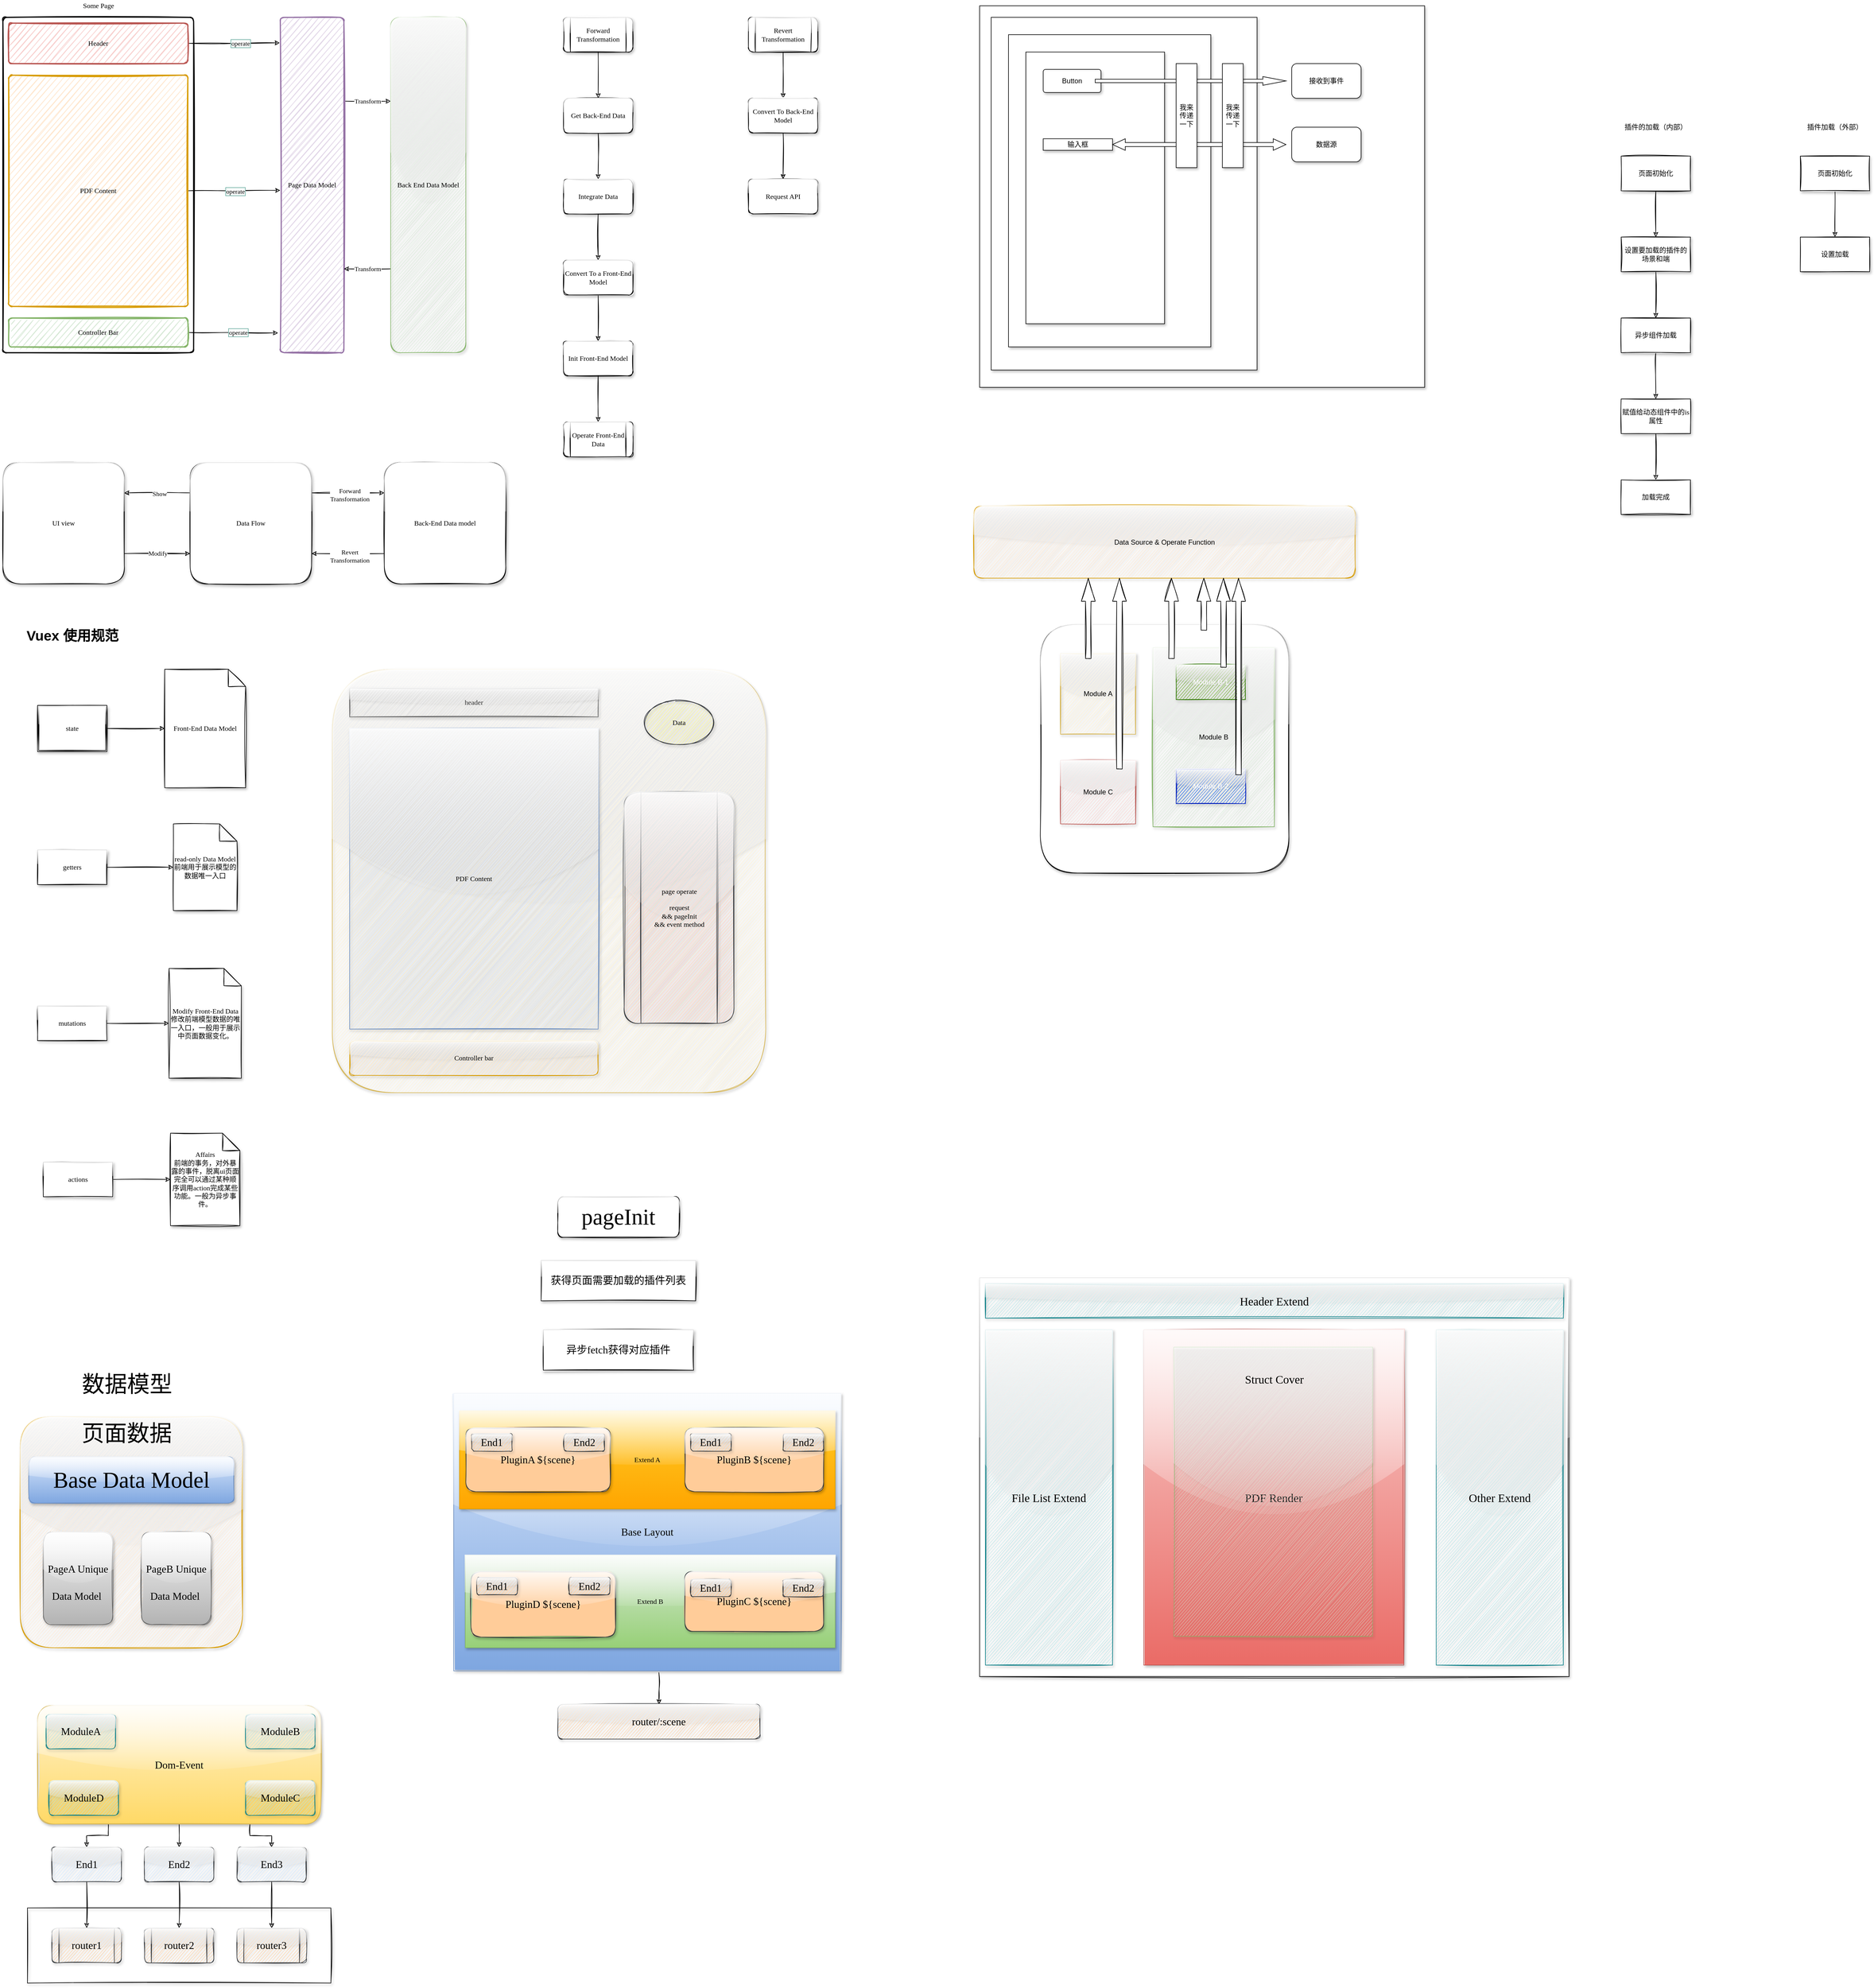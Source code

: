 <mxfile version="14.2.6" type="github">
  <diagram id="ufc3UpPQxjtCwLvqwBDd" name="Page-1">
    <mxGraphModel dx="1426" dy="768" grid="1" gridSize="10" guides="1" tooltips="1" connect="1" arrows="1" fold="1" page="1" pageScale="1" pageWidth="827" pageHeight="1169" background="none" math="0" shadow="0">
      <root>
        <mxCell id="0" />
        <mxCell id="1" parent="0" />
        <mxCell id="Ofklyt-o_QJBo51mISnL-44" value="" style="rounded=0;whiteSpace=wrap;html=1;shadow=1;glass=1;sketch=1;fontFamily=Comic Sans MS;fontSize=18;fillStyle=auto;fillColor=none;" parent="1" vertex="1">
          <mxGeometry x="122.5" y="3330" width="525" height="130" as="geometry" />
        </mxCell>
        <mxCell id="4br2IXSDRD2dIp-kTlyZ-7" value="" style="rounded=1;whiteSpace=wrap;html=1;absoluteArcSize=1;arcSize=14;strokeWidth=2;shadow=0;sketch=1;fontFamily=Comic Sans MS;" parent="1" vertex="1">
          <mxGeometry x="80" y="60" width="330" height="580" as="geometry" />
        </mxCell>
        <mxCell id="4br2IXSDRD2dIp-kTlyZ-12" style="edgeStyle=orthogonalEdgeStyle;rounded=0;sketch=1;orthogonalLoop=1;jettySize=auto;html=1;exitX=1;exitY=0.5;exitDx=0;exitDy=0;entryX=-0.009;entryY=0.076;entryDx=0;entryDy=0;entryPerimeter=0;shadow=0;fontFamily=Comic Sans MS;" parent="1" source="4br2IXSDRD2dIp-kTlyZ-8" target="4br2IXSDRD2dIp-kTlyZ-11" edge="1">
          <mxGeometry relative="1" as="geometry" />
        </mxCell>
        <mxCell id="4br2IXSDRD2dIp-kTlyZ-15" value="operate" style="edgeLabel;html=1;align=center;verticalAlign=middle;resizable=0;points=[];fontFamily=Comic Sans MS;labelBorderColor=#67AB9F;" parent="4br2IXSDRD2dIp-kTlyZ-12" vertex="1" connectable="0">
          <mxGeometry x="-0.111" y="1" relative="1" as="geometry">
            <mxPoint x="20" y="1" as="offset" />
          </mxGeometry>
        </mxCell>
        <mxCell id="4br2IXSDRD2dIp-kTlyZ-8" value="Header" style="rounded=1;whiteSpace=wrap;html=1;absoluteArcSize=1;arcSize=14;strokeWidth=2;shadow=0;sketch=1;fontFamily=Comic Sans MS;fillColor=#f8cecc;strokeColor=#b85450;" parent="1" vertex="1">
          <mxGeometry x="90" y="70" width="310" height="70" as="geometry" />
        </mxCell>
        <mxCell id="4br2IXSDRD2dIp-kTlyZ-13" style="edgeStyle=orthogonalEdgeStyle;rounded=0;sketch=1;orthogonalLoop=1;jettySize=auto;html=1;exitX=1;exitY=0.5;exitDx=0;exitDy=0;entryX=0;entryY=0.516;entryDx=0;entryDy=0;entryPerimeter=0;shadow=0;fontFamily=Comic Sans MS;" parent="1" source="4br2IXSDRD2dIp-kTlyZ-9" target="4br2IXSDRD2dIp-kTlyZ-11" edge="1">
          <mxGeometry relative="1" as="geometry" />
        </mxCell>
        <mxCell id="4br2IXSDRD2dIp-kTlyZ-16" value="operate" style="edgeLabel;html=1;align=center;verticalAlign=middle;resizable=0;points=[];fontFamily=Comic Sans MS;labelBorderColor=#67AB9F;" parent="4br2IXSDRD2dIp-kTlyZ-13" vertex="1" connectable="0">
          <mxGeometry x="0.025" y="-1" relative="1" as="geometry">
            <mxPoint as="offset" />
          </mxGeometry>
        </mxCell>
        <mxCell id="4br2IXSDRD2dIp-kTlyZ-9" value="PDF Content" style="rounded=1;whiteSpace=wrap;html=1;absoluteArcSize=1;arcSize=14;strokeWidth=2;shadow=0;sketch=1;fontFamily=Comic Sans MS;fillColor=#ffe6cc;strokeColor=#d79b00;" parent="1" vertex="1">
          <mxGeometry x="90" y="160" width="310" height="400" as="geometry" />
        </mxCell>
        <mxCell id="4br2IXSDRD2dIp-kTlyZ-14" style="edgeStyle=orthogonalEdgeStyle;rounded=0;sketch=1;orthogonalLoop=1;jettySize=auto;html=1;exitX=1;exitY=0.5;exitDx=0;exitDy=0;entryX=-0.036;entryY=0.941;entryDx=0;entryDy=0;entryPerimeter=0;shadow=0;fontFamily=Comic Sans MS;" parent="1" source="4br2IXSDRD2dIp-kTlyZ-10" target="4br2IXSDRD2dIp-kTlyZ-11" edge="1">
          <mxGeometry relative="1" as="geometry" />
        </mxCell>
        <mxCell id="4br2IXSDRD2dIp-kTlyZ-17" value="operate" style="edgeLabel;html=1;align=center;verticalAlign=middle;resizable=0;points=[];fontFamily=Comic Sans MS;labelBorderColor=#67AB9F;" parent="4br2IXSDRD2dIp-kTlyZ-14" vertex="1" connectable="0">
          <mxGeometry x="-0.026" relative="1" as="geometry">
            <mxPoint x="10" as="offset" />
          </mxGeometry>
        </mxCell>
        <mxCell id="4br2IXSDRD2dIp-kTlyZ-10" value="Controller Bar" style="rounded=1;whiteSpace=wrap;html=1;absoluteArcSize=1;arcSize=14;strokeWidth=2;shadow=0;sketch=1;fontFamily=Comic Sans MS;fillColor=#d5e8d4;strokeColor=#82b366;" parent="1" vertex="1">
          <mxGeometry x="90" y="580" width="310" height="50" as="geometry" />
        </mxCell>
        <mxCell id="4br2IXSDRD2dIp-kTlyZ-32" style="edgeStyle=orthogonalEdgeStyle;rounded=0;sketch=1;orthogonalLoop=1;jettySize=auto;html=1;exitX=1;exitY=0.25;exitDx=0;exitDy=0;entryX=0;entryY=0.25;entryDx=0;entryDy=0;shadow=0;fontFamily=Comic Sans MS;" parent="1" source="4br2IXSDRD2dIp-kTlyZ-11" target="4br2IXSDRD2dIp-kTlyZ-31" edge="1">
          <mxGeometry relative="1" as="geometry" />
        </mxCell>
        <mxCell id="4br2IXSDRD2dIp-kTlyZ-33" value="Transform" style="edgeLabel;html=1;align=center;verticalAlign=middle;resizable=0;points=[];fontFamily=Comic Sans MS;" parent="4br2IXSDRD2dIp-kTlyZ-32" vertex="1" connectable="0">
          <mxGeometry relative="1" as="geometry">
            <mxPoint as="offset" />
          </mxGeometry>
        </mxCell>
        <mxCell id="4br2IXSDRD2dIp-kTlyZ-11" value="Page Data Model" style="rounded=1;whiteSpace=wrap;html=1;absoluteArcSize=1;arcSize=14;strokeWidth=2;shadow=0;sketch=1;fontFamily=Comic Sans MS;fillColor=#e1d5e7;strokeColor=#9673a6;" parent="1" vertex="1">
          <mxGeometry x="560" y="60" width="110" height="580" as="geometry" />
        </mxCell>
        <mxCell id="4br2IXSDRD2dIp-kTlyZ-18" value="Some Page" style="text;html=1;strokeColor=none;fillColor=none;align=center;verticalAlign=middle;whiteSpace=wrap;rounded=0;shadow=0;sketch=1;fontFamily=Comic Sans MS;" parent="1" vertex="1">
          <mxGeometry x="202.5" y="30" width="85" height="20" as="geometry" />
        </mxCell>
        <mxCell id="4br2IXSDRD2dIp-kTlyZ-37" style="edgeStyle=orthogonalEdgeStyle;rounded=0;sketch=1;orthogonalLoop=1;jettySize=auto;html=1;exitX=1;exitY=0.75;exitDx=0;exitDy=0;entryX=0;entryY=0.75;entryDx=0;entryDy=0;shadow=0;fontFamily=Comic Sans MS;" parent="1" source="4br2IXSDRD2dIp-kTlyZ-23" target="4br2IXSDRD2dIp-kTlyZ-24" edge="1">
          <mxGeometry relative="1" as="geometry" />
        </mxCell>
        <mxCell id="4br2IXSDRD2dIp-kTlyZ-38" value="Modify" style="edgeLabel;html=1;align=center;verticalAlign=middle;resizable=0;points=[];fontFamily=Comic Sans MS;" parent="4br2IXSDRD2dIp-kTlyZ-37" vertex="1" connectable="0">
          <mxGeometry x="-0.114" y="2" relative="1" as="geometry">
            <mxPoint x="7" y="1" as="offset" />
          </mxGeometry>
        </mxCell>
        <mxCell id="4br2IXSDRD2dIp-kTlyZ-23" value="UI view" style="whiteSpace=wrap;html=1;aspect=fixed;rounded=1;shadow=1;glass=1;sketch=1;strokeWidth=1;fillColor=#ffffff;gradientColor=none;fontFamily=Comic Sans MS;" parent="1" vertex="1">
          <mxGeometry x="80" y="830" width="210" height="210" as="geometry" />
        </mxCell>
        <mxCell id="4br2IXSDRD2dIp-kTlyZ-35" style="edgeStyle=orthogonalEdgeStyle;rounded=0;sketch=1;orthogonalLoop=1;jettySize=auto;html=1;exitX=0;exitY=0.25;exitDx=0;exitDy=0;entryX=1;entryY=0.25;entryDx=0;entryDy=0;shadow=0;fontFamily=Comic Sans MS;" parent="1" source="4br2IXSDRD2dIp-kTlyZ-24" target="4br2IXSDRD2dIp-kTlyZ-23" edge="1">
          <mxGeometry relative="1" as="geometry" />
        </mxCell>
        <mxCell id="4br2IXSDRD2dIp-kTlyZ-36" value="Show" style="edgeLabel;html=1;align=center;verticalAlign=middle;resizable=0;points=[];fontFamily=Comic Sans MS;" parent="4br2IXSDRD2dIp-kTlyZ-35" vertex="1" connectable="0">
          <mxGeometry x="0.381" y="1" relative="1" as="geometry">
            <mxPoint x="25" as="offset" />
          </mxGeometry>
        </mxCell>
        <mxCell id="4br2IXSDRD2dIp-kTlyZ-58" style="edgeStyle=orthogonalEdgeStyle;rounded=0;sketch=1;orthogonalLoop=1;jettySize=auto;html=1;exitX=1;exitY=0.25;exitDx=0;exitDy=0;entryX=0;entryY=0.25;entryDx=0;entryDy=0;shadow=0;fontFamily=Comic Sans MS;" parent="1" source="4br2IXSDRD2dIp-kTlyZ-24" target="4br2IXSDRD2dIp-kTlyZ-57" edge="1">
          <mxGeometry relative="1" as="geometry" />
        </mxCell>
        <mxCell id="4br2IXSDRD2dIp-kTlyZ-59" value="Forward&lt;br&gt;Transformation" style="edgeLabel;html=1;align=center;verticalAlign=middle;resizable=0;points=[];fontFamily=Comic Sans MS;" parent="4br2IXSDRD2dIp-kTlyZ-58" vertex="1" connectable="0">
          <mxGeometry x="-0.299" y="-2" relative="1" as="geometry">
            <mxPoint x="22" y="1" as="offset" />
          </mxGeometry>
        </mxCell>
        <mxCell id="4br2IXSDRD2dIp-kTlyZ-24" value="Data Flow" style="whiteSpace=wrap;html=1;aspect=fixed;rounded=1;shadow=1;glass=1;sketch=1;strokeWidth=1;fillColor=#ffffff;gradientColor=none;fontFamily=Comic Sans MS;" parent="1" vertex="1">
          <mxGeometry x="404" y="830" width="210" height="210" as="geometry" />
        </mxCell>
        <mxCell id="4br2IXSDRD2dIp-kTlyZ-34" value="Transform" style="edgeStyle=orthogonalEdgeStyle;rounded=0;sketch=1;orthogonalLoop=1;jettySize=auto;html=1;exitX=0;exitY=0.75;exitDx=0;exitDy=0;entryX=1;entryY=0.75;entryDx=0;entryDy=0;shadow=0;fontFamily=Comic Sans MS;" parent="1" source="4br2IXSDRD2dIp-kTlyZ-31" target="4br2IXSDRD2dIp-kTlyZ-11" edge="1">
          <mxGeometry relative="1" as="geometry" />
        </mxCell>
        <mxCell id="4br2IXSDRD2dIp-kTlyZ-31" value="Back End Data Model" style="rounded=1;whiteSpace=wrap;html=1;shadow=1;glass=1;sketch=1;strokeWidth=1;fillColor=#d5e8d4;fontFamily=Comic Sans MS;strokeColor=#82b366;" parent="1" vertex="1">
          <mxGeometry x="751" y="60" width="130" height="580" as="geometry" />
        </mxCell>
        <mxCell id="4br2IXSDRD2dIp-kTlyZ-43" value="" style="edgeStyle=orthogonalEdgeStyle;rounded=0;sketch=1;orthogonalLoop=1;jettySize=auto;html=1;shadow=0;fontFamily=Comic Sans MS;" parent="1" source="4br2IXSDRD2dIp-kTlyZ-40" target="4br2IXSDRD2dIp-kTlyZ-42" edge="1">
          <mxGeometry relative="1" as="geometry" />
        </mxCell>
        <mxCell id="4br2IXSDRD2dIp-kTlyZ-40" value="Forward Transformation" style="shape=process;whiteSpace=wrap;html=1;backgroundOutline=1;rounded=1;shadow=1;fontFamily=Comic Sans MS;strokeWidth=1;glass=1;sketch=1;" parent="1" vertex="1">
          <mxGeometry x="1050" y="60" width="120" height="60" as="geometry" />
        </mxCell>
        <mxCell id="4br2IXSDRD2dIp-kTlyZ-45" value="" style="edgeStyle=orthogonalEdgeStyle;rounded=0;sketch=1;orthogonalLoop=1;jettySize=auto;html=1;shadow=0;fontFamily=Comic Sans MS;" parent="1" source="4br2IXSDRD2dIp-kTlyZ-42" target="4br2IXSDRD2dIp-kTlyZ-44" edge="1">
          <mxGeometry relative="1" as="geometry" />
        </mxCell>
        <mxCell id="4br2IXSDRD2dIp-kTlyZ-42" value="Get Back-End Data" style="whiteSpace=wrap;html=1;rounded=1;shadow=1;fontFamily=Comic Sans MS;strokeWidth=1;glass=1;sketch=1;" parent="1" vertex="1">
          <mxGeometry x="1050" y="200" width="120" height="60" as="geometry" />
        </mxCell>
        <mxCell id="4br2IXSDRD2dIp-kTlyZ-47" value="" style="edgeStyle=orthogonalEdgeStyle;rounded=0;sketch=1;orthogonalLoop=1;jettySize=auto;html=1;shadow=0;fontFamily=Comic Sans MS;" parent="1" source="4br2IXSDRD2dIp-kTlyZ-44" target="4br2IXSDRD2dIp-kTlyZ-46" edge="1">
          <mxGeometry relative="1" as="geometry" />
        </mxCell>
        <mxCell id="4br2IXSDRD2dIp-kTlyZ-44" value="Integrate Data" style="whiteSpace=wrap;html=1;rounded=1;shadow=1;fontFamily=Comic Sans MS;strokeWidth=1;glass=1;sketch=1;" parent="1" vertex="1">
          <mxGeometry x="1050" y="340" width="120" height="60" as="geometry" />
        </mxCell>
        <mxCell id="4br2IXSDRD2dIp-kTlyZ-49" value="" style="edgeStyle=orthogonalEdgeStyle;rounded=0;sketch=1;orthogonalLoop=1;jettySize=auto;html=1;shadow=0;fontFamily=Comic Sans MS;" parent="1" source="4br2IXSDRD2dIp-kTlyZ-46" target="4br2IXSDRD2dIp-kTlyZ-48" edge="1">
          <mxGeometry relative="1" as="geometry" />
        </mxCell>
        <mxCell id="4br2IXSDRD2dIp-kTlyZ-46" value="Convert To a Front-End Model" style="whiteSpace=wrap;html=1;rounded=1;shadow=1;fontFamily=Comic Sans MS;strokeWidth=1;glass=1;sketch=1;" parent="1" vertex="1">
          <mxGeometry x="1050" y="480" width="120" height="60" as="geometry" />
        </mxCell>
        <mxCell id="4br2IXSDRD2dIp-kTlyZ-51" value="" style="edgeStyle=orthogonalEdgeStyle;rounded=0;sketch=1;orthogonalLoop=1;jettySize=auto;html=1;shadow=0;fontFamily=Comic Sans MS;" parent="1" source="4br2IXSDRD2dIp-kTlyZ-48" target="4br2IXSDRD2dIp-kTlyZ-50" edge="1">
          <mxGeometry relative="1" as="geometry" />
        </mxCell>
        <mxCell id="4br2IXSDRD2dIp-kTlyZ-48" value="Init Front-End Model" style="whiteSpace=wrap;html=1;rounded=1;shadow=1;fontFamily=Comic Sans MS;strokeWidth=1;glass=1;sketch=1;" parent="1" vertex="1">
          <mxGeometry x="1050" y="620" width="120" height="60" as="geometry" />
        </mxCell>
        <mxCell id="4br2IXSDRD2dIp-kTlyZ-50" value="Operate Front-End Data" style="shape=process;whiteSpace=wrap;html=1;backgroundOutline=1;rounded=1;shadow=1;fontFamily=Comic Sans MS;strokeWidth=1;glass=1;sketch=1;" parent="1" vertex="1">
          <mxGeometry x="1050" y="760" width="120" height="60" as="geometry" />
        </mxCell>
        <mxCell id="4br2IXSDRD2dIp-kTlyZ-54" value="" style="edgeStyle=orthogonalEdgeStyle;rounded=0;sketch=1;orthogonalLoop=1;jettySize=auto;html=1;shadow=0;fontFamily=Comic Sans MS;" parent="1" source="4br2IXSDRD2dIp-kTlyZ-52" target="4br2IXSDRD2dIp-kTlyZ-53" edge="1">
          <mxGeometry relative="1" as="geometry" />
        </mxCell>
        <mxCell id="4br2IXSDRD2dIp-kTlyZ-52" value="Revert Transformation" style="shape=process;whiteSpace=wrap;html=1;backgroundOutline=1;rounded=1;shadow=1;glass=1;sketch=1;strokeWidth=1;fillColor=#ffffff;gradientColor=none;fontFamily=Comic Sans MS;" parent="1" vertex="1">
          <mxGeometry x="1370" y="60" width="120" height="60" as="geometry" />
        </mxCell>
        <mxCell id="4br2IXSDRD2dIp-kTlyZ-56" value="" style="edgeStyle=orthogonalEdgeStyle;rounded=0;sketch=1;orthogonalLoop=1;jettySize=auto;html=1;shadow=0;fontFamily=Comic Sans MS;" parent="1" source="4br2IXSDRD2dIp-kTlyZ-53" target="4br2IXSDRD2dIp-kTlyZ-55" edge="1">
          <mxGeometry relative="1" as="geometry" />
        </mxCell>
        <mxCell id="4br2IXSDRD2dIp-kTlyZ-53" value="Convert To Back-End Model" style="whiteSpace=wrap;html=1;rounded=1;shadow=1;fontFamily=Comic Sans MS;strokeWidth=1;glass=1;sketch=1;" parent="1" vertex="1">
          <mxGeometry x="1370" y="200" width="120" height="60" as="geometry" />
        </mxCell>
        <mxCell id="4br2IXSDRD2dIp-kTlyZ-55" value="Request API" style="whiteSpace=wrap;html=1;rounded=1;shadow=1;fontFamily=Comic Sans MS;strokeWidth=1;glass=1;sketch=1;" parent="1" vertex="1">
          <mxGeometry x="1370" y="340" width="120" height="60" as="geometry" />
        </mxCell>
        <mxCell id="4br2IXSDRD2dIp-kTlyZ-60" style="edgeStyle=orthogonalEdgeStyle;rounded=0;sketch=1;orthogonalLoop=1;jettySize=auto;html=1;exitX=0;exitY=0.75;exitDx=0;exitDy=0;entryX=1;entryY=0.75;entryDx=0;entryDy=0;shadow=0;fontFamily=Comic Sans MS;" parent="1" source="4br2IXSDRD2dIp-kTlyZ-57" target="4br2IXSDRD2dIp-kTlyZ-24" edge="1">
          <mxGeometry relative="1" as="geometry" />
        </mxCell>
        <mxCell id="4br2IXSDRD2dIp-kTlyZ-61" value="Revert&lt;br&gt;Transformation" style="edgeLabel;html=1;align=center;verticalAlign=middle;resizable=0;points=[];fontFamily=Comic Sans MS;" parent="4br2IXSDRD2dIp-kTlyZ-60" vertex="1" connectable="0">
          <mxGeometry x="0.079" y="4" relative="1" as="geometry">
            <mxPoint x="8" as="offset" />
          </mxGeometry>
        </mxCell>
        <mxCell id="4br2IXSDRD2dIp-kTlyZ-57" value="Back-End Data model" style="whiteSpace=wrap;html=1;aspect=fixed;rounded=1;shadow=1;glass=1;sketch=1;strokeWidth=1;fillColor=#ffffff;gradientColor=none;fontFamily=Comic Sans MS;" parent="1" vertex="1">
          <mxGeometry x="740" y="830" width="210" height="210" as="geometry" />
        </mxCell>
        <mxCell id="4br2IXSDRD2dIp-kTlyZ-65" value="" style="edgeStyle=orthogonalEdgeStyle;rounded=0;sketch=1;orthogonalLoop=1;jettySize=auto;html=1;shadow=0;fontFamily=Comic Sans MS;" parent="1" source="4br2IXSDRD2dIp-kTlyZ-62" target="4br2IXSDRD2dIp-kTlyZ-64" edge="1">
          <mxGeometry relative="1" as="geometry" />
        </mxCell>
        <mxCell id="4br2IXSDRD2dIp-kTlyZ-62" value="state" style="shape=ext;double=1;rounded=0;whiteSpace=wrap;html=1;shadow=1;glass=1;sketch=1;strokeWidth=1;fillColor=#ffffff;gradientColor=none;fontFamily=Comic Sans MS;" parent="1" vertex="1">
          <mxGeometry x="140" y="1250" width="120" height="80" as="geometry" />
        </mxCell>
        <mxCell id="4br2IXSDRD2dIp-kTlyZ-63" value="Vuex 使用规范" style="text;strokeColor=none;fillColor=none;html=1;fontSize=24;fontStyle=1;verticalAlign=middle;align=center;rounded=1;shadow=1;glass=1;sketch=1;" parent="1" vertex="1">
          <mxGeometry x="90" y="1110" width="220" height="40" as="geometry" />
        </mxCell>
        <mxCell id="4br2IXSDRD2dIp-kTlyZ-64" value="Front-End Data Model" style="shape=note;whiteSpace=wrap;html=1;backgroundOutline=1;darkOpacity=0.05;rounded=0;shadow=1;fontFamily=Comic Sans MS;strokeWidth=1;glass=1;sketch=1;" parent="1" vertex="1">
          <mxGeometry x="360" y="1187.5" width="140" height="205" as="geometry" />
        </mxCell>
        <mxCell id="4br2IXSDRD2dIp-kTlyZ-68" value="" style="edgeStyle=orthogonalEdgeStyle;rounded=0;sketch=1;orthogonalLoop=1;jettySize=auto;html=1;shadow=0;fontFamily=Comic Sans MS;" parent="1" source="4br2IXSDRD2dIp-kTlyZ-66" target="4br2IXSDRD2dIp-kTlyZ-67" edge="1">
          <mxGeometry relative="1" as="geometry" />
        </mxCell>
        <mxCell id="4br2IXSDRD2dIp-kTlyZ-66" value="getters" style="rounded=0;whiteSpace=wrap;html=1;shadow=1;glass=1;sketch=1;strokeWidth=1;fillColor=#ffffff;gradientColor=none;fontFamily=Comic Sans MS;" parent="1" vertex="1">
          <mxGeometry x="140" y="1500" width="120" height="60" as="geometry" />
        </mxCell>
        <mxCell id="4br2IXSDRD2dIp-kTlyZ-67" value="read-only Data Model&lt;br&gt;前端用于展示模型的数据唯一入口" style="shape=note;whiteSpace=wrap;html=1;backgroundOutline=1;darkOpacity=0.05;rounded=0;shadow=1;fontFamily=Comic Sans MS;strokeWidth=1;glass=1;sketch=1;" parent="1" vertex="1">
          <mxGeometry x="375" y="1455" width="110" height="150" as="geometry" />
        </mxCell>
        <mxCell id="4br2IXSDRD2dIp-kTlyZ-71" value="" style="edgeStyle=orthogonalEdgeStyle;rounded=0;sketch=1;orthogonalLoop=1;jettySize=auto;html=1;shadow=0;fontFamily=Comic Sans MS;" parent="1" source="4br2IXSDRD2dIp-kTlyZ-69" target="4br2IXSDRD2dIp-kTlyZ-70" edge="1">
          <mxGeometry relative="1" as="geometry" />
        </mxCell>
        <mxCell id="4br2IXSDRD2dIp-kTlyZ-69" value="mutations" style="rounded=0;whiteSpace=wrap;html=1;shadow=1;glass=1;sketch=1;strokeWidth=1;fillColor=#ffffff;gradientColor=none;fontFamily=Comic Sans MS;" parent="1" vertex="1">
          <mxGeometry x="140" y="1770" width="120" height="60" as="geometry" />
        </mxCell>
        <mxCell id="4br2IXSDRD2dIp-kTlyZ-70" value="Modify Front-End Data&lt;br&gt;修改前端模型数据的唯一入口，一般用于展示中页面数据变化。" style="shape=note;whiteSpace=wrap;html=1;backgroundOutline=1;darkOpacity=0.05;rounded=0;shadow=1;fontFamily=Comic Sans MS;strokeWidth=1;glass=1;sketch=1;" parent="1" vertex="1">
          <mxGeometry x="367.5" y="1705" width="125" height="190" as="geometry" />
        </mxCell>
        <mxCell id="4br2IXSDRD2dIp-kTlyZ-75" value="" style="edgeStyle=orthogonalEdgeStyle;rounded=0;sketch=1;orthogonalLoop=1;jettySize=auto;html=1;shadow=0;fontFamily=Comic Sans MS;" parent="1" source="4br2IXSDRD2dIp-kTlyZ-73" target="4br2IXSDRD2dIp-kTlyZ-74" edge="1">
          <mxGeometry relative="1" as="geometry" />
        </mxCell>
        <mxCell id="4br2IXSDRD2dIp-kTlyZ-73" value="actions" style="rounded=0;whiteSpace=wrap;html=1;shadow=1;glass=1;sketch=1;strokeWidth=1;fillColor=#ffffff;gradientColor=none;fontFamily=Comic Sans MS;" parent="1" vertex="1">
          <mxGeometry x="150" y="2040" width="120" height="60" as="geometry" />
        </mxCell>
        <mxCell id="4br2IXSDRD2dIp-kTlyZ-74" value="Affairs&lt;br&gt;前端的事务，对外暴露的事件，脱离ui页面完全可以通过某种顺序调用action完成某些功能。一般为异步事件。" style="shape=note;whiteSpace=wrap;html=1;backgroundOutline=1;darkOpacity=0.05;rounded=0;shadow=1;fontFamily=Comic Sans MS;strokeWidth=1;glass=1;sketch=1;" parent="1" vertex="1">
          <mxGeometry x="370" y="1990" width="120" height="160" as="geometry" />
        </mxCell>
        <mxCell id="Ofklyt-o_QJBo51mISnL-2" value="" style="rounded=1;whiteSpace=wrap;html=1;sketch=1;shadow=1;glass=1;fillColor=#fff2cc;strokeColor=#d6b656;horizontal=1;" parent="1" vertex="1">
          <mxGeometry x="650" y="1187.5" width="750" height="732.5" as="geometry" />
        </mxCell>
        <mxCell id="Ofklyt-o_QJBo51mISnL-3" value="header" style="rounded=0;whiteSpace=wrap;html=1;shadow=1;glass=1;sketch=1;fontFamily=Comic Sans MS;fillColor=#f5f5f5;strokeColor=#666666;fontColor=#333333;" parent="1" vertex="1">
          <mxGeometry x="680" y="1220" width="430" height="50" as="geometry" />
        </mxCell>
        <mxCell id="Ofklyt-o_QJBo51mISnL-4" value="PDF Content" style="rounded=0;whiteSpace=wrap;html=1;shadow=1;glass=1;sketch=1;fontFamily=Comic Sans MS;fillColor=#dae8fc;strokeColor=#6c8ebf;" parent="1" vertex="1">
          <mxGeometry x="680" y="1290" width="430" height="520" as="geometry" />
        </mxCell>
        <mxCell id="Ofklyt-o_QJBo51mISnL-5" value="Controller bar" style="rounded=1;whiteSpace=wrap;html=1;shadow=1;glass=1;sketch=1;fontFamily=Comic Sans MS;fillColor=#ffe6cc;strokeColor=#d79b00;" parent="1" vertex="1">
          <mxGeometry x="680" y="1830" width="430" height="60" as="geometry" />
        </mxCell>
        <mxCell id="Ofklyt-o_QJBo51mISnL-6" value="Data" style="ellipse;whiteSpace=wrap;html=1;rounded=1;shadow=1;glass=1;sketch=1;fontFamily=Comic Sans MS;fillColor=#ffff88;strokeColor=#36393d;" parent="1" vertex="1">
          <mxGeometry x="1190" y="1240" width="120" height="80" as="geometry" />
        </mxCell>
        <mxCell id="Ofklyt-o_QJBo51mISnL-7" value="page operate&lt;br&gt;&lt;br&gt;request&lt;br&gt;&amp;amp;&amp;amp; pageInit&lt;br&gt;&amp;amp;&amp;amp; event method" style="shape=process;whiteSpace=wrap;html=1;backgroundOutline=1;rounded=1;shadow=1;glass=1;sketch=1;fontFamily=Comic Sans MS;fillColor=#ffcccc;strokeColor=#36393d;" parent="1" vertex="1">
          <mxGeometry x="1155" y="1400" width="190" height="400" as="geometry" />
        </mxCell>
        <mxCell id="Ofklyt-o_QJBo51mISnL-8" value="数据模型" style="text;html=1;strokeColor=none;fillColor=none;align=center;verticalAlign=middle;whiteSpace=wrap;rounded=0;shadow=1;glass=1;sketch=1;fontFamily=Comic Sans MS;fontSize=39;" parent="1" vertex="1">
          <mxGeometry x="176" y="2390" width="237.5" height="70" as="geometry" />
        </mxCell>
        <mxCell id="Ofklyt-o_QJBo51mISnL-10" value="" style="rounded=1;whiteSpace=wrap;html=1;shadow=1;glass=1;sketch=1;fontFamily=Comic Sans MS;fontSize=39;fillColor=#ffe6cc;strokeColor=#d79b00;" parent="1" vertex="1">
          <mxGeometry x="110" y="2480" width="384.75" height="400" as="geometry" />
        </mxCell>
        <mxCell id="Ofklyt-o_QJBo51mISnL-12" value="页面数据" style="text;html=1;strokeColor=none;fillColor=none;align=center;verticalAlign=middle;whiteSpace=wrap;rounded=0;shadow=1;glass=1;sketch=1;fontFamily=Comic Sans MS;fontSize=39;" parent="1" vertex="1">
          <mxGeometry x="154.25" y="2500" width="281" height="20" as="geometry" />
        </mxCell>
        <mxCell id="Ofklyt-o_QJBo51mISnL-14" value="Base Data Model" style="rounded=1;whiteSpace=wrap;html=1;shadow=1;glass=1;sketch=1;fontFamily=Comic Sans MS;fontSize=39;gradientColor=#7ea6e0;fillColor=#dae8fc;strokeColor=#6c8ebf;" parent="1" vertex="1">
          <mxGeometry x="125" y="2550" width="355" height="80" as="geometry" />
        </mxCell>
        <mxCell id="Ofklyt-o_QJBo51mISnL-15" value="&lt;font style=&quot;font-size: 18px&quot;&gt;PageA Unique Data Model&amp;nbsp;&lt;/font&gt;" style="rounded=1;whiteSpace=wrap;html=1;shadow=1;glass=1;sketch=1;fontFamily=Comic Sans MS;fontSize=39;gradientColor=#b3b3b3;fillColor=#f5f5f5;strokeColor=#666666;" parent="1" vertex="1">
          <mxGeometry x="150" y="2680" width="120" height="160" as="geometry" />
        </mxCell>
        <mxCell id="Ofklyt-o_QJBo51mISnL-16" value="&lt;font style=&quot;font-size: 18px&quot;&gt;PageB Unique Data Model&amp;nbsp;&lt;/font&gt;" style="rounded=1;whiteSpace=wrap;html=1;shadow=1;glass=1;sketch=1;fontFamily=Comic Sans MS;fontSize=39;gradientColor=#b3b3b3;fillColor=#f5f5f5;strokeColor=#666666;" parent="1" vertex="1">
          <mxGeometry x="320" y="2680" width="120" height="160" as="geometry" />
        </mxCell>
        <mxCell id="Ofklyt-o_QJBo51mISnL-17" value="pageInit" style="rounded=1;whiteSpace=wrap;html=1;shadow=1;glass=1;sketch=1;fontFamily=Comic Sans MS;fontSize=39;" parent="1" vertex="1">
          <mxGeometry x="1040" y="2100" width="210" height="70" as="geometry" />
        </mxCell>
        <mxCell id="Ofklyt-o_QJBo51mISnL-18" value="获得页面需要加载的插件列表" style="rounded=0;whiteSpace=wrap;html=1;shadow=1;glass=1;sketch=1;fontFamily=Comic Sans MS;fontSize=18;" parent="1" vertex="1">
          <mxGeometry x="1011.25" y="2210" width="267.5" height="70" as="geometry" />
        </mxCell>
        <mxCell id="Ofklyt-o_QJBo51mISnL-19" value="异步fetch获得对应插件" style="rounded=0;whiteSpace=wrap;html=1;shadow=1;glass=1;sketch=1;fontFamily=Comic Sans MS;fontSize=18;" parent="1" vertex="1">
          <mxGeometry x="1015" y="2330" width="260" height="70" as="geometry" />
        </mxCell>
        <mxCell id="Ofklyt-o_QJBo51mISnL-35" style="edgeStyle=orthogonalEdgeStyle;rounded=0;orthogonalLoop=1;jettySize=auto;html=1;exitX=0.25;exitY=1;exitDx=0;exitDy=0;fontFamily=Comic Sans MS;fontSize=18;sketch=1;" parent="1" source="Ofklyt-o_QJBo51mISnL-26" target="Ofklyt-o_QJBo51mISnL-27" edge="1">
          <mxGeometry relative="1" as="geometry" />
        </mxCell>
        <mxCell id="Ofklyt-o_QJBo51mISnL-36" style="edgeStyle=orthogonalEdgeStyle;rounded=0;sketch=1;orthogonalLoop=1;jettySize=auto;html=1;exitX=0.5;exitY=1;exitDx=0;exitDy=0;entryX=0.5;entryY=0;entryDx=0;entryDy=0;fontFamily=Comic Sans MS;fontSize=18;" parent="1" source="Ofklyt-o_QJBo51mISnL-26" target="Ofklyt-o_QJBo51mISnL-28" edge="1">
          <mxGeometry relative="1" as="geometry" />
        </mxCell>
        <mxCell id="Ofklyt-o_QJBo51mISnL-37" style="edgeStyle=orthogonalEdgeStyle;rounded=0;sketch=1;orthogonalLoop=1;jettySize=auto;html=1;exitX=0.75;exitY=1;exitDx=0;exitDy=0;entryX=0.5;entryY=0;entryDx=0;entryDy=0;fontFamily=Comic Sans MS;fontSize=18;" parent="1" source="Ofklyt-o_QJBo51mISnL-26" target="Ofklyt-o_QJBo51mISnL-29" edge="1">
          <mxGeometry relative="1" as="geometry" />
        </mxCell>
        <mxCell id="Ofklyt-o_QJBo51mISnL-26" value="Dom-Event" style="rounded=1;whiteSpace=wrap;html=1;shadow=1;glass=1;sketch=1;fontFamily=Comic Sans MS;fontSize=18;fillColor=#fff2cc;strokeColor=#d6b656;gradientColor=#ffd966;" parent="1" vertex="1">
          <mxGeometry x="140" y="2980" width="490" height="205" as="geometry" />
        </mxCell>
        <mxCell id="Ofklyt-o_QJBo51mISnL-39" value="" style="edgeStyle=orthogonalEdgeStyle;rounded=0;sketch=1;orthogonalLoop=1;jettySize=auto;html=1;fontFamily=Comic Sans MS;fontSize=18;" parent="1" source="Ofklyt-o_QJBo51mISnL-27" target="Ofklyt-o_QJBo51mISnL-38" edge="1">
          <mxGeometry relative="1" as="geometry" />
        </mxCell>
        <mxCell id="Ofklyt-o_QJBo51mISnL-27" value="End1" style="rounded=1;whiteSpace=wrap;html=1;shadow=1;glass=1;sketch=1;fontFamily=Comic Sans MS;fontSize=18;fillColor=#cce5ff;strokeColor=#36393d;" parent="1" vertex="1">
          <mxGeometry x="165" y="3225" width="120" height="60" as="geometry" />
        </mxCell>
        <mxCell id="Ofklyt-o_QJBo51mISnL-41" value="" style="edgeStyle=orthogonalEdgeStyle;rounded=0;sketch=1;orthogonalLoop=1;jettySize=auto;html=1;fontFamily=Comic Sans MS;fontSize=18;" parent="1" source="Ofklyt-o_QJBo51mISnL-28" target="Ofklyt-o_QJBo51mISnL-40" edge="1">
          <mxGeometry relative="1" as="geometry" />
        </mxCell>
        <mxCell id="Ofklyt-o_QJBo51mISnL-28" value="End2" style="rounded=1;whiteSpace=wrap;html=1;shadow=1;glass=1;sketch=1;fontFamily=Comic Sans MS;fontSize=18;fillColor=#cce5ff;strokeColor=#36393d;" parent="1" vertex="1">
          <mxGeometry x="325" y="3225" width="120" height="60" as="geometry" />
        </mxCell>
        <mxCell id="Ofklyt-o_QJBo51mISnL-43" value="" style="edgeStyle=orthogonalEdgeStyle;rounded=0;sketch=1;orthogonalLoop=1;jettySize=auto;html=1;fontFamily=Comic Sans MS;fontSize=18;" parent="1" source="Ofklyt-o_QJBo51mISnL-29" target="Ofklyt-o_QJBo51mISnL-42" edge="1">
          <mxGeometry relative="1" as="geometry" />
        </mxCell>
        <mxCell id="Ofklyt-o_QJBo51mISnL-29" value="End3" style="rounded=1;whiteSpace=wrap;html=1;shadow=1;glass=1;sketch=1;fontFamily=Comic Sans MS;fontSize=18;fillColor=#cce5ff;strokeColor=#36393d;" parent="1" vertex="1">
          <mxGeometry x="485" y="3225" width="120" height="60" as="geometry" />
        </mxCell>
        <mxCell id="Ofklyt-o_QJBo51mISnL-31" value="ModuleA" style="rounded=1;whiteSpace=wrap;html=1;shadow=1;glass=1;sketch=1;fontFamily=Comic Sans MS;fontSize=18;fillColor=#b0e3e6;strokeColor=#0e8088;" parent="1" vertex="1">
          <mxGeometry x="155" y="2995" width="120" height="60" as="geometry" />
        </mxCell>
        <mxCell id="Ofklyt-o_QJBo51mISnL-32" value="ModuleB" style="rounded=1;whiteSpace=wrap;html=1;shadow=1;glass=1;sketch=1;fontFamily=Comic Sans MS;fontSize=18;fillColor=#b0e3e6;strokeColor=#0e8088;" parent="1" vertex="1">
          <mxGeometry x="500" y="2995" width="120" height="60" as="geometry" />
        </mxCell>
        <mxCell id="Ofklyt-o_QJBo51mISnL-33" value="ModuleC" style="rounded=1;whiteSpace=wrap;html=1;shadow=1;glass=1;sketch=1;fontFamily=Comic Sans MS;fontSize=18;fillColor=#b0e3e6;strokeColor=#0e8088;" parent="1" vertex="1">
          <mxGeometry x="500" y="3110" width="120" height="60" as="geometry" />
        </mxCell>
        <mxCell id="Ofklyt-o_QJBo51mISnL-34" value="ModuleD" style="rounded=1;whiteSpace=wrap;html=1;shadow=1;glass=1;sketch=1;fontFamily=Comic Sans MS;fontSize=18;fillColor=#b0e3e6;strokeColor=#0e8088;" parent="1" vertex="1">
          <mxGeometry x="160" y="3110" width="120" height="60" as="geometry" />
        </mxCell>
        <mxCell id="Ofklyt-o_QJBo51mISnL-38" value="router1" style="shape=process;whiteSpace=wrap;html=1;backgroundOutline=1;rounded=1;shadow=1;fontFamily=Comic Sans MS;fontSize=18;glass=1;sketch=1;fillColor=#ffcc99;strokeColor=#36393d;" parent="1" vertex="1">
          <mxGeometry x="165" y="3365" width="120" height="60" as="geometry" />
        </mxCell>
        <mxCell id="Ofklyt-o_QJBo51mISnL-40" value="router2" style="shape=process;whiteSpace=wrap;html=1;backgroundOutline=1;rounded=1;shadow=1;fontFamily=Comic Sans MS;fontSize=18;glass=1;sketch=1;fillColor=#ffcc99;strokeColor=#36393d;" parent="1" vertex="1">
          <mxGeometry x="325" y="3365" width="120" height="60" as="geometry" />
        </mxCell>
        <mxCell id="Ofklyt-o_QJBo51mISnL-42" value="router3" style="shape=process;whiteSpace=wrap;html=1;backgroundOutline=1;rounded=1;shadow=1;fontFamily=Comic Sans MS;fontSize=18;glass=1;sketch=1;fillColor=#ffcc99;strokeColor=#36393d;" parent="1" vertex="1">
          <mxGeometry x="485" y="3365" width="120" height="60" as="geometry" />
        </mxCell>
        <mxCell id="Ofklyt-o_QJBo51mISnL-59" style="edgeStyle=orthogonalEdgeStyle;rounded=0;sketch=1;orthogonalLoop=1;jettySize=auto;html=1;exitX=0.5;exitY=1;exitDx=0;exitDy=0;entryX=0.5;entryY=0;entryDx=0;entryDy=0;fontFamily=Comic Sans MS;fontSize=18;" parent="1" target="Ofklyt-o_QJBo51mISnL-58" edge="1">
          <mxGeometry relative="1" as="geometry">
            <mxPoint x="1215" y="2923" as="sourcePoint" />
          </mxGeometry>
        </mxCell>
        <mxCell id="Ofklyt-o_QJBo51mISnL-45" value="Base Layout" style="rounded=0;whiteSpace=wrap;html=1;shadow=1;glass=1;sketch=1;fontFamily=Comic Sans MS;fontSize=18;gradientColor=#7ea6e0;fillColor=#dae8fc;strokeColor=#6c8ebf;" parent="1" vertex="1">
          <mxGeometry x="860" y="2440" width="670" height="480" as="geometry" />
        </mxCell>
        <mxCell id="Ofklyt-o_QJBo51mISnL-58" value="router/:scene" style="rounded=1;whiteSpace=wrap;html=1;shadow=1;glass=1;sketch=1;fontFamily=Comic Sans MS;fontSize=18;fillColor=#ffcc99;strokeColor=#36393d;" parent="1" vertex="1">
          <mxGeometry x="1040" y="2978" width="350" height="60" as="geometry" />
        </mxCell>
        <mxCell id="cB7Oy5XKi1oKaiFTm9N0-1" value="" style="rounded=0;whiteSpace=wrap;html=1;shadow=1;sketch=0;glass=0;" parent="1" vertex="1">
          <mxGeometry x="1770" y="40" width="770" height="660" as="geometry" />
        </mxCell>
        <mxCell id="cB7Oy5XKi1oKaiFTm9N0-2" value="" style="rounded=0;whiteSpace=wrap;html=1;sketch=0;shadow=1;glass=0;fillStyle=auto;" parent="1" vertex="1">
          <mxGeometry x="1790" y="60" width="460" height="610" as="geometry" />
        </mxCell>
        <mxCell id="cB7Oy5XKi1oKaiFTm9N0-3" value="" style="rounded=0;whiteSpace=wrap;html=1;shadow=1;glass=0;sketch=0;" parent="1" vertex="1">
          <mxGeometry x="1820" y="90" width="350" height="540" as="geometry" />
        </mxCell>
        <mxCell id="cB7Oy5XKi1oKaiFTm9N0-4" value="" style="rounded=0;whiteSpace=wrap;html=1;shadow=1;glass=0;sketch=0;" parent="1" vertex="1">
          <mxGeometry x="1850" y="120" width="240" height="470" as="geometry" />
        </mxCell>
        <mxCell id="cB7Oy5XKi1oKaiFTm9N0-5" value="Button" style="rounded=1;arcSize=10;whiteSpace=wrap;html=1;align=center;shadow=1;glass=0;sketch=0;" parent="1" vertex="1">
          <mxGeometry x="1880" y="150" width="100" height="40" as="geometry" />
        </mxCell>
        <mxCell id="cB7Oy5XKi1oKaiFTm9N0-6" value="" style="html=1;shadow=0;dashed=0;align=center;verticalAlign=middle;shape=mxgraph.arrows2.arrow;dy=0.6;dx=40;notch=0;rounded=0;glass=0;sketch=0;" parent="1" vertex="1">
          <mxGeometry x="1970" y="162.5" width="330" height="15" as="geometry" />
        </mxCell>
        <mxCell id="cB7Oy5XKi1oKaiFTm9N0-7" value="接收到事件" style="rounded=1;whiteSpace=wrap;html=1;shadow=1;glass=0;sketch=0;" parent="1" vertex="1">
          <mxGeometry x="2310" y="140" width="120" height="60" as="geometry" />
        </mxCell>
        <mxCell id="cB7Oy5XKi1oKaiFTm9N0-8" value="输入框" style="rounded=0;whiteSpace=wrap;html=1;shadow=1;glass=0;sketch=0;" parent="1" vertex="1">
          <mxGeometry x="1880" y="270" width="120" height="20" as="geometry" />
        </mxCell>
        <mxCell id="cB7Oy5XKi1oKaiFTm9N0-10" value="数据源" style="rounded=1;whiteSpace=wrap;html=1;shadow=1;glass=0;sketch=0;" parent="1" vertex="1">
          <mxGeometry x="2310" y="250" width="120" height="60" as="geometry" />
        </mxCell>
        <mxCell id="cB7Oy5XKi1oKaiFTm9N0-11" value="" style="html=1;shadow=0;dashed=0;align=center;verticalAlign=middle;shape=mxgraph.arrows2.twoWayArrow;dy=0.65;dx=22;rounded=0;glass=0;sketch=0;" parent="1" vertex="1">
          <mxGeometry x="2000" y="270" width="300" height="20" as="geometry" />
        </mxCell>
        <mxCell id="cB7Oy5XKi1oKaiFTm9N0-12" value="我来传递一下" style="rounded=0;whiteSpace=wrap;html=1;shadow=1;glass=0;sketch=0;" parent="1" vertex="1">
          <mxGeometry x="2110" y="140" width="36" height="180" as="geometry" />
        </mxCell>
        <mxCell id="cB7Oy5XKi1oKaiFTm9N0-13" value="我来传递一下" style="rounded=0;whiteSpace=wrap;html=1;shadow=1;glass=0;sketch=0;" parent="1" vertex="1">
          <mxGeometry x="2190" y="140" width="36" height="180" as="geometry" />
        </mxCell>
        <mxCell id="cB7Oy5XKi1oKaiFTm9N0-14" value="Data Source &amp;amp; Operate Function" style="rounded=1;whiteSpace=wrap;html=1;shadow=1;glass=1;sketch=1;fillColor=#ffe6cc;strokeColor=#d79b00;" parent="1" vertex="1">
          <mxGeometry x="1760" y="905" width="660" height="125" as="geometry" />
        </mxCell>
        <mxCell id="cB7Oy5XKi1oKaiFTm9N0-15" value="" style="whiteSpace=wrap;html=1;aspect=fixed;rounded=1;shadow=1;glass=1;sketch=1;" parent="1" vertex="1">
          <mxGeometry x="1875" y="1110" width="430" height="430" as="geometry" />
        </mxCell>
        <mxCell id="cB7Oy5XKi1oKaiFTm9N0-17" value="Module A" style="rounded=0;whiteSpace=wrap;html=1;shadow=1;glass=1;sketch=1;fillColor=#fff2cc;strokeColor=#d6b656;" parent="1" vertex="1">
          <mxGeometry x="1910" y="1160" width="130" height="140" as="geometry" />
        </mxCell>
        <mxCell id="cB7Oy5XKi1oKaiFTm9N0-18" value="Module B" style="rounded=0;whiteSpace=wrap;html=1;shadow=1;glass=1;sketch=1;fillColor=#d5e8d4;strokeColor=#82b366;" parent="1" vertex="1">
          <mxGeometry x="2070" y="1150" width="210" height="310" as="geometry" />
        </mxCell>
        <mxCell id="cB7Oy5XKi1oKaiFTm9N0-19" value="Module B-1" style="rounded=0;whiteSpace=wrap;html=1;shadow=1;glass=1;sketch=1;fillColor=#60a917;strokeColor=#2D7600;fontColor=#ffffff;" parent="1" vertex="1">
          <mxGeometry x="2110" y="1180" width="120" height="60" as="geometry" />
        </mxCell>
        <mxCell id="cB7Oy5XKi1oKaiFTm9N0-20" value="Module B-2" style="rounded=0;whiteSpace=wrap;html=1;shadow=1;glass=1;sketch=1;fillColor=#0050ef;strokeColor=#001DBC;fontColor=#ffffff;" parent="1" vertex="1">
          <mxGeometry x="2110" y="1360" width="120" height="60" as="geometry" />
        </mxCell>
        <mxCell id="cB7Oy5XKi1oKaiFTm9N0-21" value="Module C" style="rounded=0;whiteSpace=wrap;html=1;shadow=1;glass=1;sketch=1;fillColor=#f8cecc;strokeColor=#b85450;" parent="1" vertex="1">
          <mxGeometry x="1910" y="1345" width="130" height="110" as="geometry" />
        </mxCell>
        <mxCell id="cB7Oy5XKi1oKaiFTm9N0-22" value="" style="html=1;shadow=0;dashed=0;align=center;verticalAlign=middle;shape=mxgraph.arrows2.arrow;dy=0.6;dx=40;direction=north;notch=0;rounded=1;glass=1;sketch=1;" parent="1" vertex="1">
          <mxGeometry x="2146" y="1030" width="24" height="90" as="geometry" />
        </mxCell>
        <mxCell id="cB7Oy5XKi1oKaiFTm9N0-23" value="" style="html=1;shadow=0;dashed=0;align=center;verticalAlign=middle;shape=mxgraph.arrows2.arrow;dy=0.6;dx=40;direction=north;notch=0;rounded=1;glass=1;sketch=1;" parent="1" vertex="1">
          <mxGeometry x="2090" y="1030" width="24" height="139" as="geometry" />
        </mxCell>
        <mxCell id="cB7Oy5XKi1oKaiFTm9N0-24" value="" style="html=1;shadow=0;dashed=0;align=center;verticalAlign=middle;shape=mxgraph.arrows2.arrow;dy=0.6;dx=40;direction=north;notch=0;rounded=1;glass=1;sketch=1;" parent="1" vertex="1">
          <mxGeometry x="2180" y="1030" width="24" height="154" as="geometry" />
        </mxCell>
        <mxCell id="cB7Oy5XKi1oKaiFTm9N0-25" value="" style="html=1;shadow=0;dashed=0;align=center;verticalAlign=middle;shape=mxgraph.arrows2.arrow;dy=0.6;dx=40;direction=north;notch=0;rounded=1;glass=1;sketch=1;" parent="1" vertex="1">
          <mxGeometry x="2206" y="1030" width="24" height="340" as="geometry" />
        </mxCell>
        <mxCell id="cB7Oy5XKi1oKaiFTm9N0-27" value="" style="html=1;shadow=0;dashed=0;align=center;verticalAlign=middle;shape=mxgraph.arrows2.arrow;dy=0.6;dx=40;direction=north;notch=0;rounded=1;glass=1;sketch=1;" parent="1" vertex="1">
          <mxGeometry x="1946" y="1030" width="24" height="139" as="geometry" />
        </mxCell>
        <mxCell id="cB7Oy5XKi1oKaiFTm9N0-28" value="" style="html=1;shadow=0;dashed=0;align=center;verticalAlign=middle;shape=mxgraph.arrows2.arrow;dy=0.6;dx=40;direction=north;notch=0;rounded=1;glass=1;sketch=1;" parent="1" vertex="1">
          <mxGeometry x="2000" y="1030" width="24" height="330" as="geometry" />
        </mxCell>
        <mxCell id="cB7Oy5XKi1oKaiFTm9N0-29" value="Extend B" style="rounded=0;whiteSpace=wrap;html=1;shadow=1;glass=1;sketch=0;fontFamily=Comic Sans MS;fillColor=#d5e8d4;strokeColor=#82b366;gradientColor=#97d077;" parent="1" vertex="1">
          <mxGeometry x="880" y="2720" width="640" height="160" as="geometry" />
        </mxCell>
        <mxCell id="Ofklyt-o_QJBo51mISnL-48" value="&lt;span&gt;PluginC&lt;/span&gt;&amp;nbsp;${scene}" style="rounded=1;whiteSpace=wrap;html=1;shadow=1;glass=1;sketch=1;fontFamily=Comic Sans MS;fontSize=18;fillColor=#ffcc99;strokeColor=#36393d;fillStyle=solid;" parent="1" vertex="1">
          <mxGeometry x="1260" y="2748.5" width="240" height="103" as="geometry" />
        </mxCell>
        <mxCell id="Ofklyt-o_QJBo51mISnL-54" value="End1" style="rounded=1;whiteSpace=wrap;html=1;shadow=1;glass=1;sketch=1;fontFamily=Comic Sans MS;fontSize=18;fillColor=#cce5ff;strokeColor=#36393d;" parent="1" vertex="1">
          <mxGeometry x="1270" y="2761.5" width="70" height="30" as="geometry" />
        </mxCell>
        <mxCell id="Ofklyt-o_QJBo51mISnL-55" value="End2" style="rounded=1;whiteSpace=wrap;html=1;shadow=1;glass=1;sketch=1;fontFamily=Comic Sans MS;fontSize=18;fillColor=#cce5ff;strokeColor=#36393d;" parent="1" vertex="1">
          <mxGeometry x="1430" y="2761.5" width="70" height="30" as="geometry" />
        </mxCell>
        <mxCell id="Ofklyt-o_QJBo51mISnL-47" value="&lt;span&gt;PluginD&lt;/span&gt;&amp;nbsp;${scene}" style="rounded=1;whiteSpace=wrap;html=1;shadow=1;glass=1;sketch=1;fontFamily=Comic Sans MS;fontSize=18;fillColor=#ffcc99;strokeColor=#36393d;fillStyle=solid;" parent="1" vertex="1">
          <mxGeometry x="890" y="2748.5" width="250" height="113" as="geometry" />
        </mxCell>
        <mxCell id="Ofklyt-o_QJBo51mISnL-56" value="End1" style="rounded=1;whiteSpace=wrap;html=1;shadow=1;glass=1;sketch=1;fontFamily=Comic Sans MS;fontSize=18;fillColor=#cce5ff;strokeColor=#36393d;" parent="1" vertex="1">
          <mxGeometry x="900" y="2758.5" width="70" height="30" as="geometry" />
        </mxCell>
        <mxCell id="Ofklyt-o_QJBo51mISnL-57" value="End2" style="rounded=1;whiteSpace=wrap;html=1;shadow=1;glass=1;sketch=1;fontFamily=Comic Sans MS;fontSize=18;fillColor=#cce5ff;strokeColor=#36393d;" parent="1" vertex="1">
          <mxGeometry x="1060" y="2758.5" width="70" height="30" as="geometry" />
        </mxCell>
        <mxCell id="cB7Oy5XKi1oKaiFTm9N0-30" value="Extend A" style="rounded=0;whiteSpace=wrap;html=1;shadow=1;glass=1;sketch=0;fontFamily=Comic Sans MS;fillColor=#ffcd28;strokeColor=#d79b00;gradientColor=#ffa500;" parent="1" vertex="1">
          <mxGeometry x="870" y="2470" width="650" height="170" as="geometry" />
        </mxCell>
        <mxCell id="Ofklyt-o_QJBo51mISnL-46" value="PluginA ${scene}" style="rounded=1;whiteSpace=wrap;html=1;shadow=1;glass=1;sketch=1;fontFamily=Comic Sans MS;fontSize=18;fillColor=#ffcc99;strokeColor=#36393d;fillStyle=solid;" parent="1" vertex="1">
          <mxGeometry x="881" y="2500" width="250" height="110" as="geometry" />
        </mxCell>
        <mxCell id="Ofklyt-o_QJBo51mISnL-50" value="End1" style="rounded=1;whiteSpace=wrap;html=1;shadow=1;glass=1;sketch=1;fontFamily=Comic Sans MS;fontSize=18;fillColor=#cce5ff;strokeColor=#36393d;" parent="1" vertex="1">
          <mxGeometry x="891" y="2510" width="70" height="30" as="geometry" />
        </mxCell>
        <mxCell id="Ofklyt-o_QJBo51mISnL-51" value="End2" style="rounded=1;whiteSpace=wrap;html=1;shadow=1;glass=1;sketch=1;fontFamily=Comic Sans MS;fontSize=18;fillColor=#cce5ff;strokeColor=#36393d;" parent="1" vertex="1">
          <mxGeometry x="1051" y="2510" width="70" height="30" as="geometry" />
        </mxCell>
        <mxCell id="Ofklyt-o_QJBo51mISnL-49" value="&lt;span&gt;PluginB&lt;/span&gt;&amp;nbsp;${scene}" style="rounded=1;whiteSpace=wrap;html=1;shadow=1;glass=1;sketch=1;fontFamily=Comic Sans MS;fontSize=18;fillColor=#ffcc99;strokeColor=#36393d;fillStyle=solid;" parent="1" vertex="1">
          <mxGeometry x="1260" y="2500" width="240" height="110" as="geometry" />
        </mxCell>
        <mxCell id="Ofklyt-o_QJBo51mISnL-52" value="End1" style="rounded=1;whiteSpace=wrap;html=1;shadow=1;glass=1;sketch=1;fontFamily=Comic Sans MS;fontSize=18;fillColor=#cce5ff;strokeColor=#36393d;" parent="1" vertex="1">
          <mxGeometry x="1270" y="2510" width="70" height="30" as="geometry" />
        </mxCell>
        <mxCell id="Ofklyt-o_QJBo51mISnL-53" value="End2" style="rounded=1;whiteSpace=wrap;html=1;shadow=1;glass=1;sketch=1;fontFamily=Comic Sans MS;fontSize=18;fillColor=#cce5ff;strokeColor=#36393d;" parent="1" vertex="1">
          <mxGeometry x="1430" y="2510" width="70" height="30" as="geometry" />
        </mxCell>
        <mxCell id="cB7Oy5XKi1oKaiFTm9N0-31" value="" style="rounded=0;whiteSpace=wrap;html=1;shadow=1;glass=1;sketch=1;fontFamily=Comic Sans MS;" parent="1" vertex="1">
          <mxGeometry x="1770" y="2240" width="1020" height="690" as="geometry" />
        </mxCell>
        <mxCell id="cB7Oy5XKi1oKaiFTm9N0-32" value="Header Extend" style="rounded=0;whiteSpace=wrap;html=1;shadow=1;glass=1;sketch=1;fontFamily=Comic Sans MS;fillColor=#b0e3e6;strokeColor=#0e8088;fontSize=20;" parent="1" vertex="1">
          <mxGeometry x="1780" y="2250" width="1000" height="60" as="geometry" />
        </mxCell>
        <mxCell id="cB7Oy5XKi1oKaiFTm9N0-33" value="File List Extend" style="rounded=0;whiteSpace=wrap;html=1;shadow=1;glass=1;sketch=1;fontFamily=Comic Sans MS;fontSize=20;fillColor=#b0e3e6;strokeColor=#0e8088;" parent="1" vertex="1">
          <mxGeometry x="1780" y="2330" width="220" height="580" as="geometry" />
        </mxCell>
        <mxCell id="cB7Oy5XKi1oKaiFTm9N0-34" value="PDF Render" style="rounded=0;whiteSpace=wrap;html=1;shadow=1;glass=1;sketch=1;fontFamily=Comic Sans MS;fontSize=20;gradientColor=#ea6b66;fillColor=#f8cecc;strokeColor=#b85450;" parent="1" vertex="1">
          <mxGeometry x="2054" y="2330" width="450" height="580" as="geometry" />
        </mxCell>
        <mxCell id="cB7Oy5XKi1oKaiFTm9N0-35" value="Other Extend" style="rounded=0;whiteSpace=wrap;html=1;shadow=1;glass=1;sketch=1;fontFamily=Comic Sans MS;fontSize=20;fillColor=#b0e3e6;strokeColor=#0e8088;" parent="1" vertex="1">
          <mxGeometry x="2560" y="2330" width="220" height="580" as="geometry" />
        </mxCell>
        <mxCell id="cB7Oy5XKi1oKaiFTm9N0-36" value="" style="rounded=0;whiteSpace=wrap;html=1;shadow=1;glass=1;sketch=1;fontFamily=Comic Sans MS;fontSize=20;fillColor=#d5e8d4;opacity=70;gradientColor=#97d077;strokeColor=#82b366;fillStyle=hachure;" parent="1" vertex="1">
          <mxGeometry x="2106" y="2360" width="344" height="500" as="geometry" />
        </mxCell>
        <mxCell id="cB7Oy5XKi1oKaiFTm9N0-37" value="Struct Cover" style="text;html=1;strokeColor=none;fillColor=none;align=center;verticalAlign=middle;whiteSpace=wrap;rounded=0;shadow=1;glass=1;sketch=1;fontFamily=Comic Sans MS;fontSize=20;opacity=70;" parent="1" vertex="1">
          <mxGeometry x="2180" y="2390" width="200" height="50" as="geometry" />
        </mxCell>
        <mxCell id="8dc-yX7FGoneWtaMe0-X-5" value="" style="edgeStyle=orthogonalEdgeStyle;rounded=0;sketch=1;orthogonalLoop=1;jettySize=auto;html=1;fontFamily=Comic Sans MS;" edge="1" parent="1" source="8dc-yX7FGoneWtaMe0-X-2" target="8dc-yX7FGoneWtaMe0-X-4">
          <mxGeometry relative="1" as="geometry" />
        </mxCell>
        <mxCell id="8dc-yX7FGoneWtaMe0-X-2" value="页面初始化" style="whiteSpace=wrap;html=1;rounded=0;shadow=1;sketch=1;fontFamily=Comic Sans MS;" vertex="1" parent="1">
          <mxGeometry x="2880" y="300" width="120" height="60" as="geometry" />
        </mxCell>
        <mxCell id="8dc-yX7FGoneWtaMe0-X-7" value="" style="edgeStyle=orthogonalEdgeStyle;rounded=0;sketch=1;orthogonalLoop=1;jettySize=auto;html=1;fontFamily=Comic Sans MS;" edge="1" parent="1" source="8dc-yX7FGoneWtaMe0-X-4" target="8dc-yX7FGoneWtaMe0-X-6">
          <mxGeometry relative="1" as="geometry" />
        </mxCell>
        <mxCell id="8dc-yX7FGoneWtaMe0-X-4" value="设置要加载的插件的场景和端" style="whiteSpace=wrap;html=1;rounded=0;shadow=1;fontFamily=Comic Sans MS;sketch=1;" vertex="1" parent="1">
          <mxGeometry x="2880" y="440" width="120" height="60" as="geometry" />
        </mxCell>
        <mxCell id="8dc-yX7FGoneWtaMe0-X-9" value="" style="edgeStyle=orthogonalEdgeStyle;rounded=0;sketch=1;orthogonalLoop=1;jettySize=auto;html=1;fontFamily=Comic Sans MS;" edge="1" parent="1" source="8dc-yX7FGoneWtaMe0-X-6" target="8dc-yX7FGoneWtaMe0-X-8">
          <mxGeometry relative="1" as="geometry" />
        </mxCell>
        <mxCell id="8dc-yX7FGoneWtaMe0-X-6" value="异步组件加载" style="whiteSpace=wrap;html=1;rounded=0;shadow=1;fontFamily=Comic Sans MS;sketch=1;" vertex="1" parent="1">
          <mxGeometry x="2880" y="580" width="120" height="60" as="geometry" />
        </mxCell>
        <mxCell id="8dc-yX7FGoneWtaMe0-X-11" value="" style="edgeStyle=orthogonalEdgeStyle;rounded=0;sketch=1;orthogonalLoop=1;jettySize=auto;html=1;fontFamily=Comic Sans MS;" edge="1" parent="1" source="8dc-yX7FGoneWtaMe0-X-8" target="8dc-yX7FGoneWtaMe0-X-10">
          <mxGeometry relative="1" as="geometry" />
        </mxCell>
        <mxCell id="8dc-yX7FGoneWtaMe0-X-8" value="赋值给动态组件中的is属性" style="whiteSpace=wrap;html=1;rounded=0;shadow=1;fontFamily=Comic Sans MS;sketch=1;" vertex="1" parent="1">
          <mxGeometry x="2880" y="720" width="120" height="60" as="geometry" />
        </mxCell>
        <mxCell id="8dc-yX7FGoneWtaMe0-X-10" value="加载完成" style="whiteSpace=wrap;html=1;rounded=0;shadow=1;fontFamily=Comic Sans MS;sketch=1;" vertex="1" parent="1">
          <mxGeometry x="2880" y="860" width="120" height="60" as="geometry" />
        </mxCell>
        <mxCell id="8dc-yX7FGoneWtaMe0-X-12" value="&lt;span&gt;插件的加载（内部）&lt;/span&gt;" style="text;html=1;strokeColor=none;fillColor=none;align=center;verticalAlign=middle;whiteSpace=wrap;rounded=0;shadow=1;sketch=1;fontFamily=Comic Sans MS;" vertex="1" parent="1">
          <mxGeometry x="2855" y="240" width="170" height="20" as="geometry" />
        </mxCell>
        <mxCell id="8dc-yX7FGoneWtaMe0-X-15" value="" style="edgeStyle=orthogonalEdgeStyle;rounded=0;sketch=1;orthogonalLoop=1;jettySize=auto;html=1;fontFamily=Comic Sans MS;" edge="1" parent="1" source="8dc-yX7FGoneWtaMe0-X-13" target="8dc-yX7FGoneWtaMe0-X-14">
          <mxGeometry relative="1" as="geometry" />
        </mxCell>
        <mxCell id="8dc-yX7FGoneWtaMe0-X-13" value="页面初始化" style="rounded=0;whiteSpace=wrap;html=1;shadow=1;sketch=1;fontFamily=Comic Sans MS;" vertex="1" parent="1">
          <mxGeometry x="3190" y="300" width="120" height="60" as="geometry" />
        </mxCell>
        <mxCell id="8dc-yX7FGoneWtaMe0-X-14" value="设置加载" style="whiteSpace=wrap;html=1;rounded=0;shadow=1;fontFamily=Comic Sans MS;sketch=1;" vertex="1" parent="1">
          <mxGeometry x="3190" y="440" width="120" height="60" as="geometry" />
        </mxCell>
        <mxCell id="8dc-yX7FGoneWtaMe0-X-16" value="插件加载（外部）" style="text;html=1;strokeColor=none;fillColor=none;align=center;verticalAlign=middle;whiteSpace=wrap;rounded=0;shadow=1;sketch=1;fontFamily=Comic Sans MS;" vertex="1" parent="1">
          <mxGeometry x="3190" y="240" width="120" height="20" as="geometry" />
        </mxCell>
      </root>
    </mxGraphModel>
  </diagram>
</mxfile>
